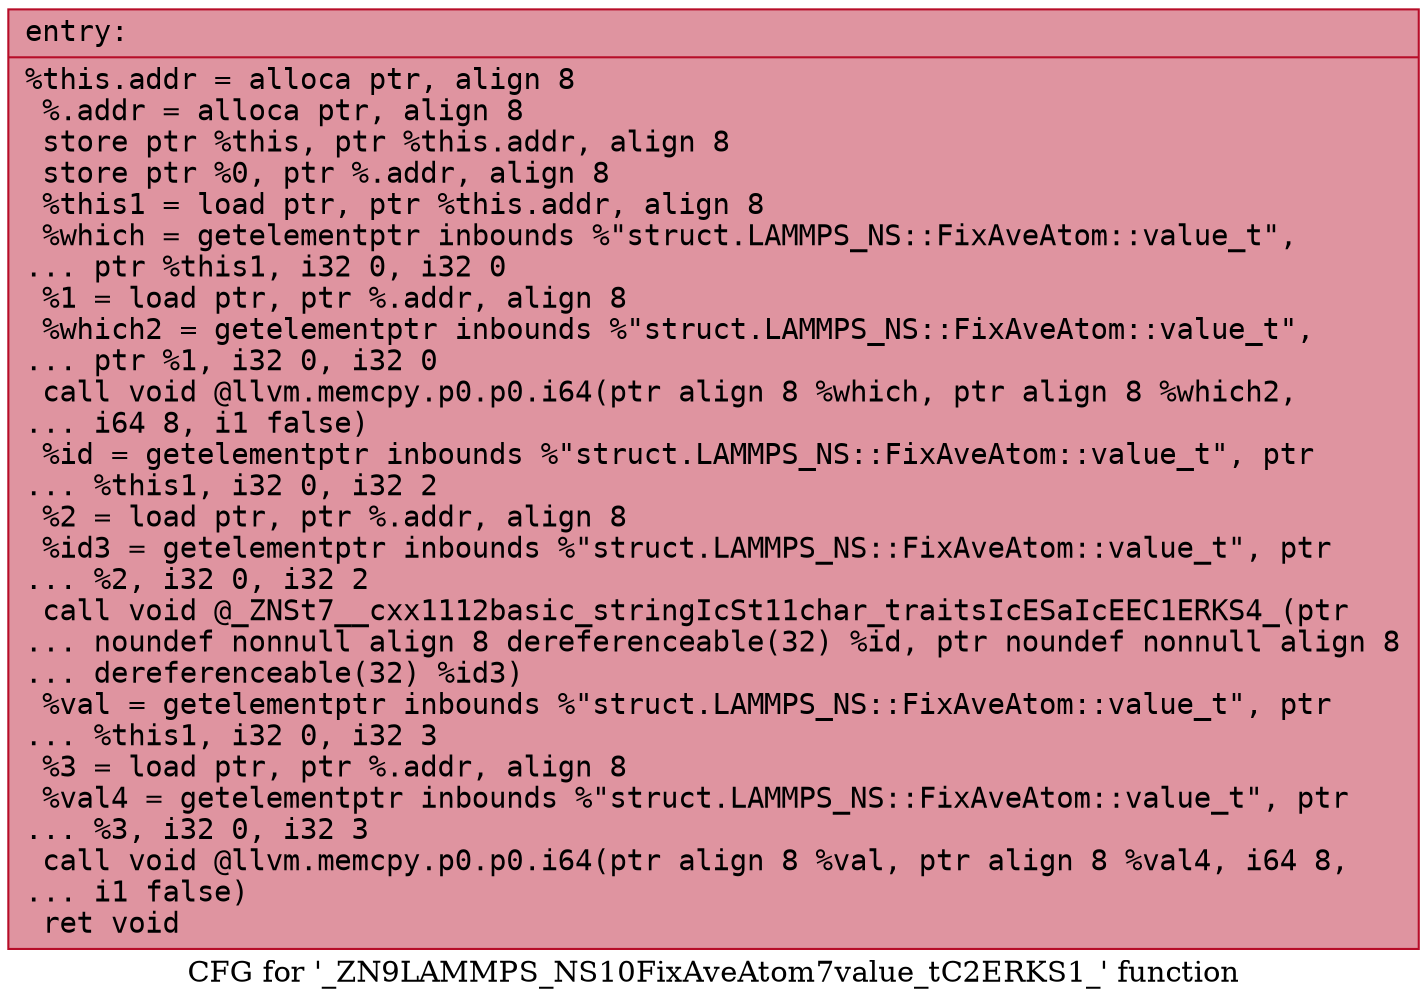 digraph "CFG for '_ZN9LAMMPS_NS10FixAveAtom7value_tC2ERKS1_' function" {
	label="CFG for '_ZN9LAMMPS_NS10FixAveAtom7value_tC2ERKS1_' function";

	Node0x55d086758670 [shape=record,color="#b70d28ff", style=filled, fillcolor="#b70d2870" fontname="Courier",label="{entry:\l|  %this.addr = alloca ptr, align 8\l  %.addr = alloca ptr, align 8\l  store ptr %this, ptr %this.addr, align 8\l  store ptr %0, ptr %.addr, align 8\l  %this1 = load ptr, ptr %this.addr, align 8\l  %which = getelementptr inbounds %\"struct.LAMMPS_NS::FixAveAtom::value_t\",\l... ptr %this1, i32 0, i32 0\l  %1 = load ptr, ptr %.addr, align 8\l  %which2 = getelementptr inbounds %\"struct.LAMMPS_NS::FixAveAtom::value_t\",\l... ptr %1, i32 0, i32 0\l  call void @llvm.memcpy.p0.p0.i64(ptr align 8 %which, ptr align 8 %which2,\l... i64 8, i1 false)\l  %id = getelementptr inbounds %\"struct.LAMMPS_NS::FixAveAtom::value_t\", ptr\l... %this1, i32 0, i32 2\l  %2 = load ptr, ptr %.addr, align 8\l  %id3 = getelementptr inbounds %\"struct.LAMMPS_NS::FixAveAtom::value_t\", ptr\l... %2, i32 0, i32 2\l  call void @_ZNSt7__cxx1112basic_stringIcSt11char_traitsIcESaIcEEC1ERKS4_(ptr\l... noundef nonnull align 8 dereferenceable(32) %id, ptr noundef nonnull align 8\l... dereferenceable(32) %id3)\l  %val = getelementptr inbounds %\"struct.LAMMPS_NS::FixAveAtom::value_t\", ptr\l... %this1, i32 0, i32 3\l  %3 = load ptr, ptr %.addr, align 8\l  %val4 = getelementptr inbounds %\"struct.LAMMPS_NS::FixAveAtom::value_t\", ptr\l... %3, i32 0, i32 3\l  call void @llvm.memcpy.p0.p0.i64(ptr align 8 %val, ptr align 8 %val4, i64 8,\l... i1 false)\l  ret void\l}"];
}
